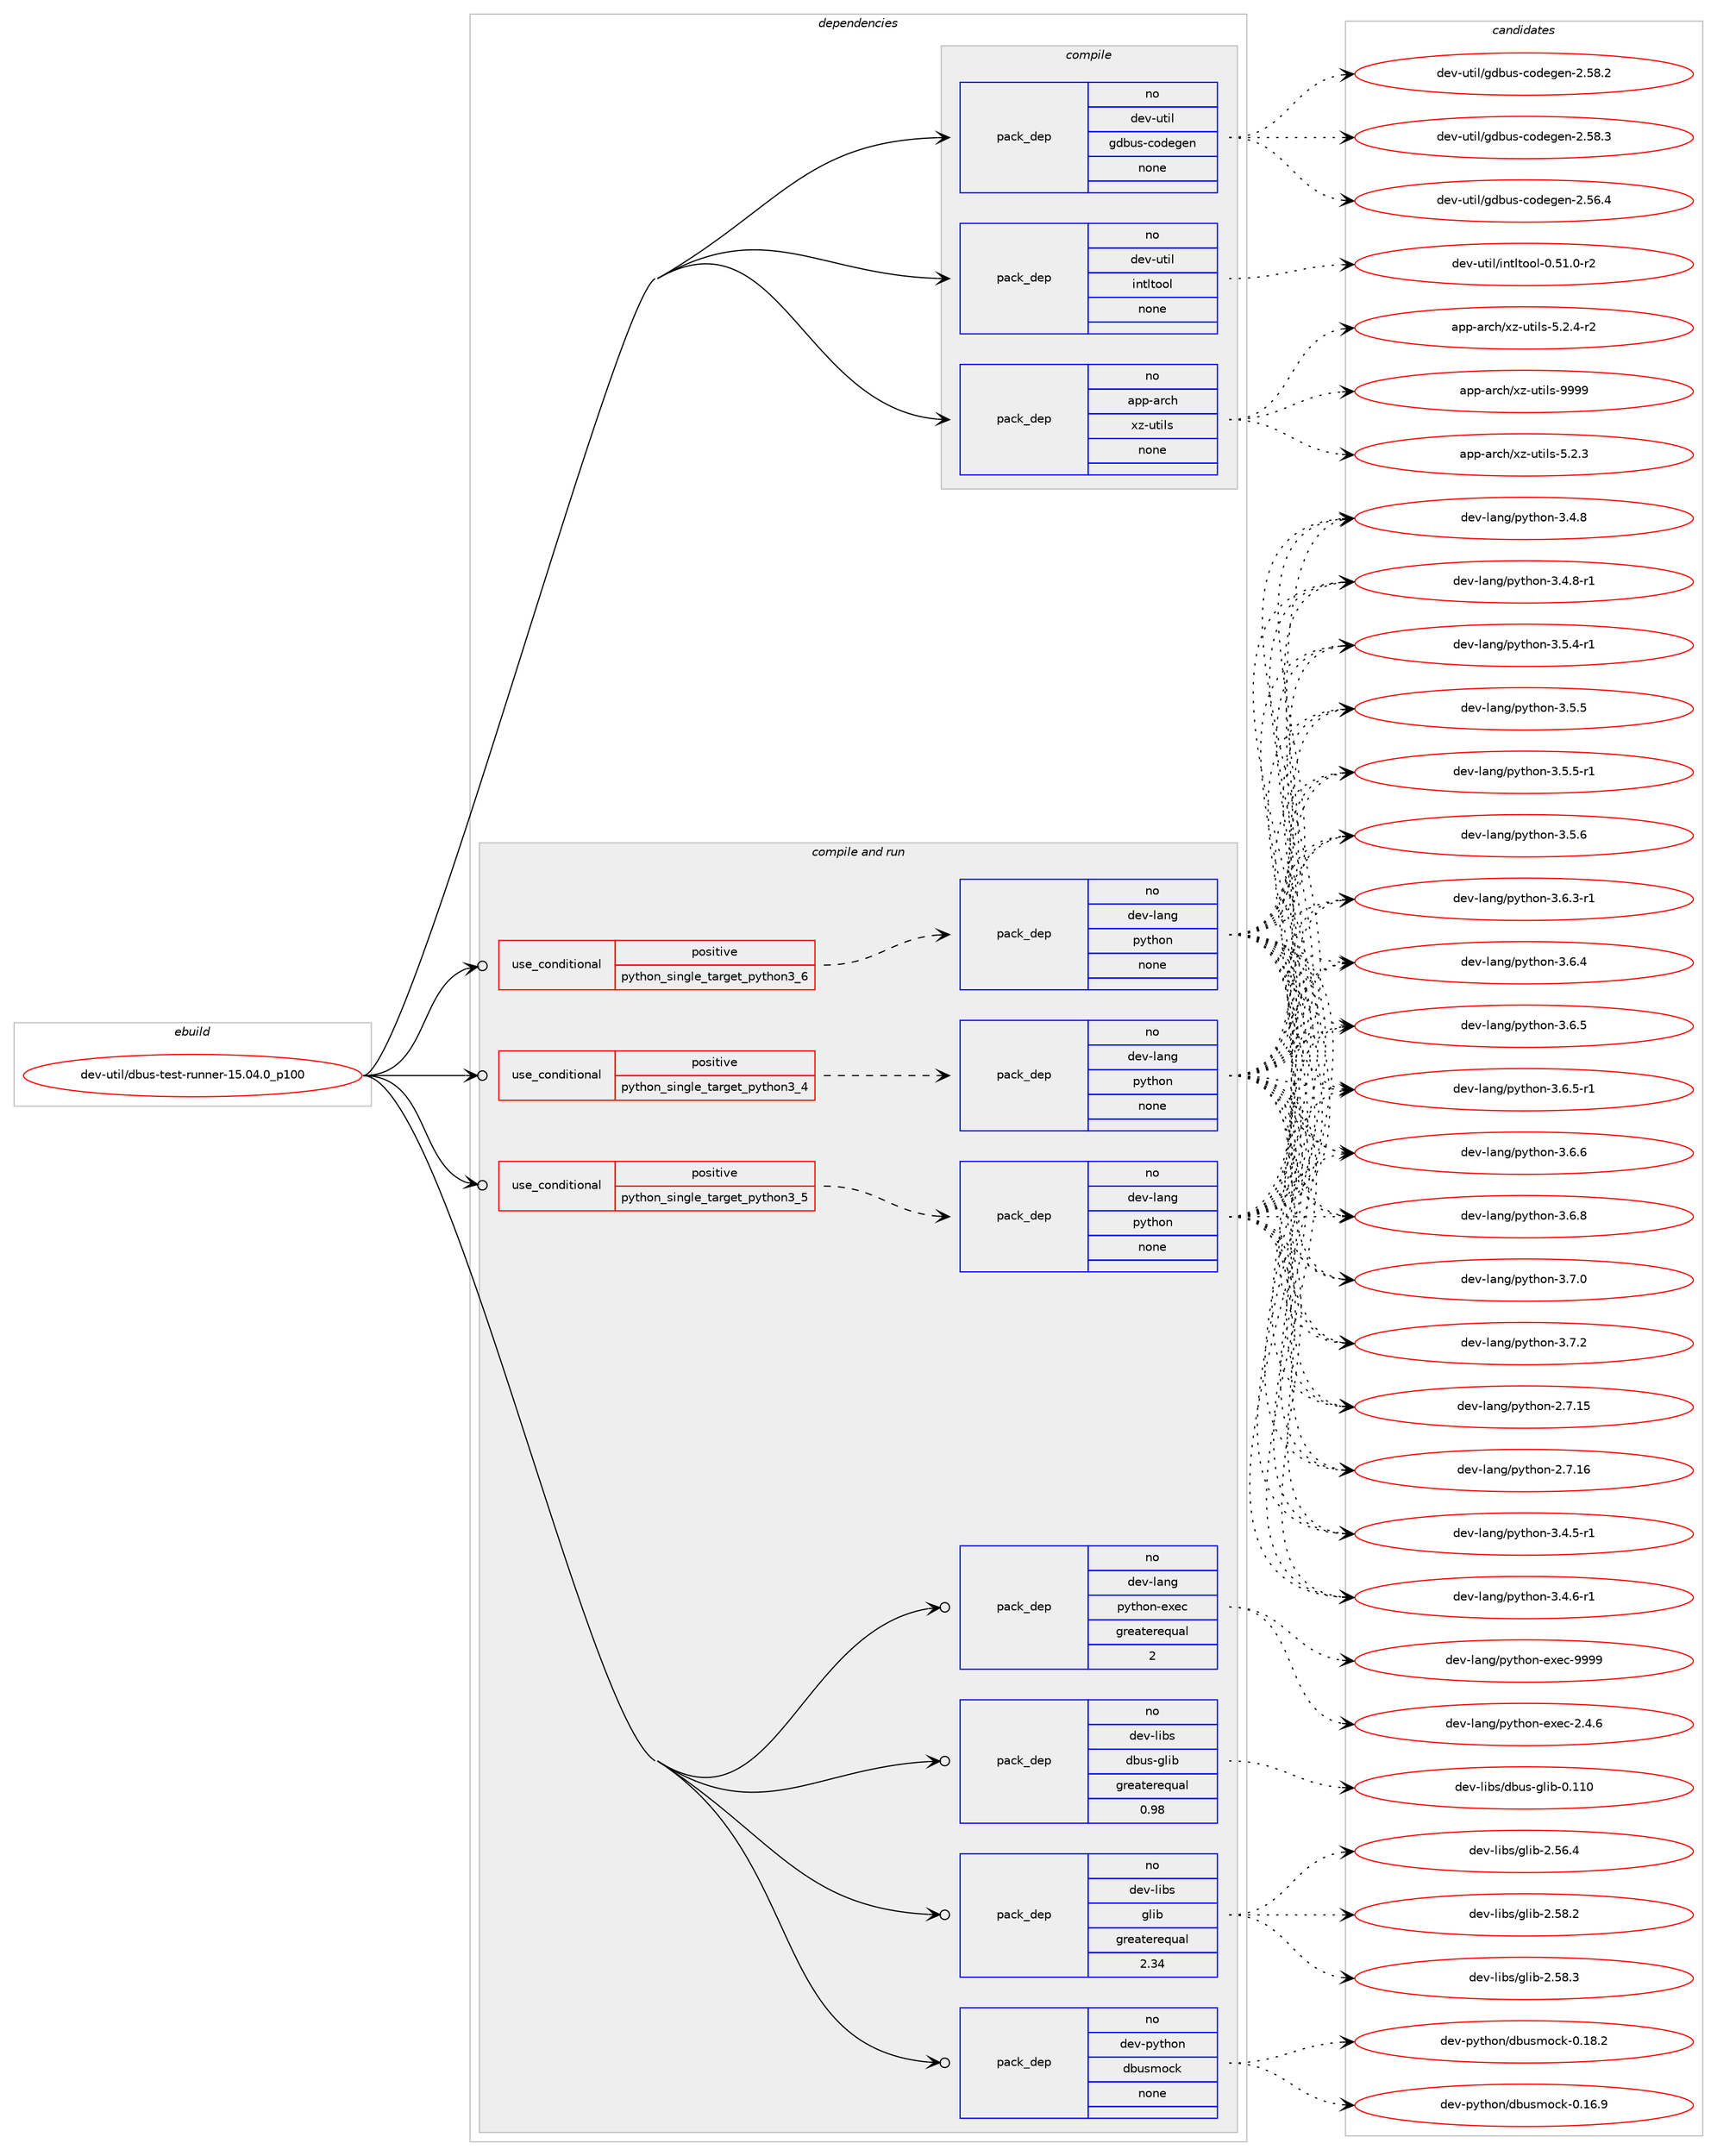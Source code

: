 digraph prolog {

# *************
# Graph options
# *************

newrank=true;
concentrate=true;
compound=true;
graph [rankdir=LR,fontname=Helvetica,fontsize=10,ranksep=1.5];#, ranksep=2.5, nodesep=0.2];
edge  [arrowhead=vee];
node  [fontname=Helvetica,fontsize=10];

# **********
# The ebuild
# **********

subgraph cluster_leftcol {
color=gray;
rank=same;
label=<<i>ebuild</i>>;
id [label="dev-util/dbus-test-runner-15.04.0_p100", color=red, width=4, href="../dev-util/dbus-test-runner-15.04.0_p100.svg"];
}

# ****************
# The dependencies
# ****************

subgraph cluster_midcol {
color=gray;
label=<<i>dependencies</i>>;
subgraph cluster_compile {
fillcolor="#eeeeee";
style=filled;
label=<<i>compile</i>>;
subgraph pack1096508 {
dependency1544229 [label=<<TABLE BORDER="0" CELLBORDER="1" CELLSPACING="0" CELLPADDING="4" WIDTH="220"><TR><TD ROWSPAN="6" CELLPADDING="30">pack_dep</TD></TR><TR><TD WIDTH="110">no</TD></TR><TR><TD>app-arch</TD></TR><TR><TD>xz-utils</TD></TR><TR><TD>none</TD></TR><TR><TD></TD></TR></TABLE>>, shape=none, color=blue];
}
id:e -> dependency1544229:w [weight=20,style="solid",arrowhead="vee"];
subgraph pack1096509 {
dependency1544230 [label=<<TABLE BORDER="0" CELLBORDER="1" CELLSPACING="0" CELLPADDING="4" WIDTH="220"><TR><TD ROWSPAN="6" CELLPADDING="30">pack_dep</TD></TR><TR><TD WIDTH="110">no</TD></TR><TR><TD>dev-util</TD></TR><TR><TD>gdbus-codegen</TD></TR><TR><TD>none</TD></TR><TR><TD></TD></TR></TABLE>>, shape=none, color=blue];
}
id:e -> dependency1544230:w [weight=20,style="solid",arrowhead="vee"];
subgraph pack1096510 {
dependency1544231 [label=<<TABLE BORDER="0" CELLBORDER="1" CELLSPACING="0" CELLPADDING="4" WIDTH="220"><TR><TD ROWSPAN="6" CELLPADDING="30">pack_dep</TD></TR><TR><TD WIDTH="110">no</TD></TR><TR><TD>dev-util</TD></TR><TR><TD>intltool</TD></TR><TR><TD>none</TD></TR><TR><TD></TD></TR></TABLE>>, shape=none, color=blue];
}
id:e -> dependency1544231:w [weight=20,style="solid",arrowhead="vee"];
}
subgraph cluster_compileandrun {
fillcolor="#eeeeee";
style=filled;
label=<<i>compile and run</i>>;
subgraph cond424099 {
dependency1544232 [label=<<TABLE BORDER="0" CELLBORDER="1" CELLSPACING="0" CELLPADDING="4"><TR><TD ROWSPAN="3" CELLPADDING="10">use_conditional</TD></TR><TR><TD>positive</TD></TR><TR><TD>python_single_target_python3_4</TD></TR></TABLE>>, shape=none, color=red];
subgraph pack1096511 {
dependency1544233 [label=<<TABLE BORDER="0" CELLBORDER="1" CELLSPACING="0" CELLPADDING="4" WIDTH="220"><TR><TD ROWSPAN="6" CELLPADDING="30">pack_dep</TD></TR><TR><TD WIDTH="110">no</TD></TR><TR><TD>dev-lang</TD></TR><TR><TD>python</TD></TR><TR><TD>none</TD></TR><TR><TD></TD></TR></TABLE>>, shape=none, color=blue];
}
dependency1544232:e -> dependency1544233:w [weight=20,style="dashed",arrowhead="vee"];
}
id:e -> dependency1544232:w [weight=20,style="solid",arrowhead="odotvee"];
subgraph cond424100 {
dependency1544234 [label=<<TABLE BORDER="0" CELLBORDER="1" CELLSPACING="0" CELLPADDING="4"><TR><TD ROWSPAN="3" CELLPADDING="10">use_conditional</TD></TR><TR><TD>positive</TD></TR><TR><TD>python_single_target_python3_5</TD></TR></TABLE>>, shape=none, color=red];
subgraph pack1096512 {
dependency1544235 [label=<<TABLE BORDER="0" CELLBORDER="1" CELLSPACING="0" CELLPADDING="4" WIDTH="220"><TR><TD ROWSPAN="6" CELLPADDING="30">pack_dep</TD></TR><TR><TD WIDTH="110">no</TD></TR><TR><TD>dev-lang</TD></TR><TR><TD>python</TD></TR><TR><TD>none</TD></TR><TR><TD></TD></TR></TABLE>>, shape=none, color=blue];
}
dependency1544234:e -> dependency1544235:w [weight=20,style="dashed",arrowhead="vee"];
}
id:e -> dependency1544234:w [weight=20,style="solid",arrowhead="odotvee"];
subgraph cond424101 {
dependency1544236 [label=<<TABLE BORDER="0" CELLBORDER="1" CELLSPACING="0" CELLPADDING="4"><TR><TD ROWSPAN="3" CELLPADDING="10">use_conditional</TD></TR><TR><TD>positive</TD></TR><TR><TD>python_single_target_python3_6</TD></TR></TABLE>>, shape=none, color=red];
subgraph pack1096513 {
dependency1544237 [label=<<TABLE BORDER="0" CELLBORDER="1" CELLSPACING="0" CELLPADDING="4" WIDTH="220"><TR><TD ROWSPAN="6" CELLPADDING="30">pack_dep</TD></TR><TR><TD WIDTH="110">no</TD></TR><TR><TD>dev-lang</TD></TR><TR><TD>python</TD></TR><TR><TD>none</TD></TR><TR><TD></TD></TR></TABLE>>, shape=none, color=blue];
}
dependency1544236:e -> dependency1544237:w [weight=20,style="dashed",arrowhead="vee"];
}
id:e -> dependency1544236:w [weight=20,style="solid",arrowhead="odotvee"];
subgraph pack1096514 {
dependency1544238 [label=<<TABLE BORDER="0" CELLBORDER="1" CELLSPACING="0" CELLPADDING="4" WIDTH="220"><TR><TD ROWSPAN="6" CELLPADDING="30">pack_dep</TD></TR><TR><TD WIDTH="110">no</TD></TR><TR><TD>dev-lang</TD></TR><TR><TD>python-exec</TD></TR><TR><TD>greaterequal</TD></TR><TR><TD>2</TD></TR></TABLE>>, shape=none, color=blue];
}
id:e -> dependency1544238:w [weight=20,style="solid",arrowhead="odotvee"];
subgraph pack1096515 {
dependency1544239 [label=<<TABLE BORDER="0" CELLBORDER="1" CELLSPACING="0" CELLPADDING="4" WIDTH="220"><TR><TD ROWSPAN="6" CELLPADDING="30">pack_dep</TD></TR><TR><TD WIDTH="110">no</TD></TR><TR><TD>dev-libs</TD></TR><TR><TD>dbus-glib</TD></TR><TR><TD>greaterequal</TD></TR><TR><TD>0.98</TD></TR></TABLE>>, shape=none, color=blue];
}
id:e -> dependency1544239:w [weight=20,style="solid",arrowhead="odotvee"];
subgraph pack1096516 {
dependency1544240 [label=<<TABLE BORDER="0" CELLBORDER="1" CELLSPACING="0" CELLPADDING="4" WIDTH="220"><TR><TD ROWSPAN="6" CELLPADDING="30">pack_dep</TD></TR><TR><TD WIDTH="110">no</TD></TR><TR><TD>dev-libs</TD></TR><TR><TD>glib</TD></TR><TR><TD>greaterequal</TD></TR><TR><TD>2.34</TD></TR></TABLE>>, shape=none, color=blue];
}
id:e -> dependency1544240:w [weight=20,style="solid",arrowhead="odotvee"];
subgraph pack1096517 {
dependency1544241 [label=<<TABLE BORDER="0" CELLBORDER="1" CELLSPACING="0" CELLPADDING="4" WIDTH="220"><TR><TD ROWSPAN="6" CELLPADDING="30">pack_dep</TD></TR><TR><TD WIDTH="110">no</TD></TR><TR><TD>dev-python</TD></TR><TR><TD>dbusmock</TD></TR><TR><TD>none</TD></TR><TR><TD></TD></TR></TABLE>>, shape=none, color=blue];
}
id:e -> dependency1544241:w [weight=20,style="solid",arrowhead="odotvee"];
}
subgraph cluster_run {
fillcolor="#eeeeee";
style=filled;
label=<<i>run</i>>;
}
}

# **************
# The candidates
# **************

subgraph cluster_choices {
rank=same;
color=gray;
label=<<i>candidates</i>>;

subgraph choice1096508 {
color=black;
nodesep=1;
choice971121124597114991044712012245117116105108115455346504651 [label="app-arch/xz-utils-5.2.3", color=red, width=4,href="../app-arch/xz-utils-5.2.3.svg"];
choice9711211245971149910447120122451171161051081154553465046524511450 [label="app-arch/xz-utils-5.2.4-r2", color=red, width=4,href="../app-arch/xz-utils-5.2.4-r2.svg"];
choice9711211245971149910447120122451171161051081154557575757 [label="app-arch/xz-utils-9999", color=red, width=4,href="../app-arch/xz-utils-9999.svg"];
dependency1544229:e -> choice971121124597114991044712012245117116105108115455346504651:w [style=dotted,weight="100"];
dependency1544229:e -> choice9711211245971149910447120122451171161051081154553465046524511450:w [style=dotted,weight="100"];
dependency1544229:e -> choice9711211245971149910447120122451171161051081154557575757:w [style=dotted,weight="100"];
}
subgraph choice1096509 {
color=black;
nodesep=1;
choice100101118451171161051084710310098117115459911110010110310111045504653544652 [label="dev-util/gdbus-codegen-2.56.4", color=red, width=4,href="../dev-util/gdbus-codegen-2.56.4.svg"];
choice100101118451171161051084710310098117115459911110010110310111045504653564650 [label="dev-util/gdbus-codegen-2.58.2", color=red, width=4,href="../dev-util/gdbus-codegen-2.58.2.svg"];
choice100101118451171161051084710310098117115459911110010110310111045504653564651 [label="dev-util/gdbus-codegen-2.58.3", color=red, width=4,href="../dev-util/gdbus-codegen-2.58.3.svg"];
dependency1544230:e -> choice100101118451171161051084710310098117115459911110010110310111045504653544652:w [style=dotted,weight="100"];
dependency1544230:e -> choice100101118451171161051084710310098117115459911110010110310111045504653564650:w [style=dotted,weight="100"];
dependency1544230:e -> choice100101118451171161051084710310098117115459911110010110310111045504653564651:w [style=dotted,weight="100"];
}
subgraph choice1096510 {
color=black;
nodesep=1;
choice1001011184511711610510847105110116108116111111108454846534946484511450 [label="dev-util/intltool-0.51.0-r2", color=red, width=4,href="../dev-util/intltool-0.51.0-r2.svg"];
dependency1544231:e -> choice1001011184511711610510847105110116108116111111108454846534946484511450:w [style=dotted,weight="100"];
}
subgraph choice1096511 {
color=black;
nodesep=1;
choice10010111845108971101034711212111610411111045504655464953 [label="dev-lang/python-2.7.15", color=red, width=4,href="../dev-lang/python-2.7.15.svg"];
choice10010111845108971101034711212111610411111045504655464954 [label="dev-lang/python-2.7.16", color=red, width=4,href="../dev-lang/python-2.7.16.svg"];
choice1001011184510897110103471121211161041111104551465246534511449 [label="dev-lang/python-3.4.5-r1", color=red, width=4,href="../dev-lang/python-3.4.5-r1.svg"];
choice1001011184510897110103471121211161041111104551465246544511449 [label="dev-lang/python-3.4.6-r1", color=red, width=4,href="../dev-lang/python-3.4.6-r1.svg"];
choice100101118451089711010347112121116104111110455146524656 [label="dev-lang/python-3.4.8", color=red, width=4,href="../dev-lang/python-3.4.8.svg"];
choice1001011184510897110103471121211161041111104551465246564511449 [label="dev-lang/python-3.4.8-r1", color=red, width=4,href="../dev-lang/python-3.4.8-r1.svg"];
choice1001011184510897110103471121211161041111104551465346524511449 [label="dev-lang/python-3.5.4-r1", color=red, width=4,href="../dev-lang/python-3.5.4-r1.svg"];
choice100101118451089711010347112121116104111110455146534653 [label="dev-lang/python-3.5.5", color=red, width=4,href="../dev-lang/python-3.5.5.svg"];
choice1001011184510897110103471121211161041111104551465346534511449 [label="dev-lang/python-3.5.5-r1", color=red, width=4,href="../dev-lang/python-3.5.5-r1.svg"];
choice100101118451089711010347112121116104111110455146534654 [label="dev-lang/python-3.5.6", color=red, width=4,href="../dev-lang/python-3.5.6.svg"];
choice1001011184510897110103471121211161041111104551465446514511449 [label="dev-lang/python-3.6.3-r1", color=red, width=4,href="../dev-lang/python-3.6.3-r1.svg"];
choice100101118451089711010347112121116104111110455146544652 [label="dev-lang/python-3.6.4", color=red, width=4,href="../dev-lang/python-3.6.4.svg"];
choice100101118451089711010347112121116104111110455146544653 [label="dev-lang/python-3.6.5", color=red, width=4,href="../dev-lang/python-3.6.5.svg"];
choice1001011184510897110103471121211161041111104551465446534511449 [label="dev-lang/python-3.6.5-r1", color=red, width=4,href="../dev-lang/python-3.6.5-r1.svg"];
choice100101118451089711010347112121116104111110455146544654 [label="dev-lang/python-3.6.6", color=red, width=4,href="../dev-lang/python-3.6.6.svg"];
choice100101118451089711010347112121116104111110455146544656 [label="dev-lang/python-3.6.8", color=red, width=4,href="../dev-lang/python-3.6.8.svg"];
choice100101118451089711010347112121116104111110455146554648 [label="dev-lang/python-3.7.0", color=red, width=4,href="../dev-lang/python-3.7.0.svg"];
choice100101118451089711010347112121116104111110455146554650 [label="dev-lang/python-3.7.2", color=red, width=4,href="../dev-lang/python-3.7.2.svg"];
dependency1544233:e -> choice10010111845108971101034711212111610411111045504655464953:w [style=dotted,weight="100"];
dependency1544233:e -> choice10010111845108971101034711212111610411111045504655464954:w [style=dotted,weight="100"];
dependency1544233:e -> choice1001011184510897110103471121211161041111104551465246534511449:w [style=dotted,weight="100"];
dependency1544233:e -> choice1001011184510897110103471121211161041111104551465246544511449:w [style=dotted,weight="100"];
dependency1544233:e -> choice100101118451089711010347112121116104111110455146524656:w [style=dotted,weight="100"];
dependency1544233:e -> choice1001011184510897110103471121211161041111104551465246564511449:w [style=dotted,weight="100"];
dependency1544233:e -> choice1001011184510897110103471121211161041111104551465346524511449:w [style=dotted,weight="100"];
dependency1544233:e -> choice100101118451089711010347112121116104111110455146534653:w [style=dotted,weight="100"];
dependency1544233:e -> choice1001011184510897110103471121211161041111104551465346534511449:w [style=dotted,weight="100"];
dependency1544233:e -> choice100101118451089711010347112121116104111110455146534654:w [style=dotted,weight="100"];
dependency1544233:e -> choice1001011184510897110103471121211161041111104551465446514511449:w [style=dotted,weight="100"];
dependency1544233:e -> choice100101118451089711010347112121116104111110455146544652:w [style=dotted,weight="100"];
dependency1544233:e -> choice100101118451089711010347112121116104111110455146544653:w [style=dotted,weight="100"];
dependency1544233:e -> choice1001011184510897110103471121211161041111104551465446534511449:w [style=dotted,weight="100"];
dependency1544233:e -> choice100101118451089711010347112121116104111110455146544654:w [style=dotted,weight="100"];
dependency1544233:e -> choice100101118451089711010347112121116104111110455146544656:w [style=dotted,weight="100"];
dependency1544233:e -> choice100101118451089711010347112121116104111110455146554648:w [style=dotted,weight="100"];
dependency1544233:e -> choice100101118451089711010347112121116104111110455146554650:w [style=dotted,weight="100"];
}
subgraph choice1096512 {
color=black;
nodesep=1;
choice10010111845108971101034711212111610411111045504655464953 [label="dev-lang/python-2.7.15", color=red, width=4,href="../dev-lang/python-2.7.15.svg"];
choice10010111845108971101034711212111610411111045504655464954 [label="dev-lang/python-2.7.16", color=red, width=4,href="../dev-lang/python-2.7.16.svg"];
choice1001011184510897110103471121211161041111104551465246534511449 [label="dev-lang/python-3.4.5-r1", color=red, width=4,href="../dev-lang/python-3.4.5-r1.svg"];
choice1001011184510897110103471121211161041111104551465246544511449 [label="dev-lang/python-3.4.6-r1", color=red, width=4,href="../dev-lang/python-3.4.6-r1.svg"];
choice100101118451089711010347112121116104111110455146524656 [label="dev-lang/python-3.4.8", color=red, width=4,href="../dev-lang/python-3.4.8.svg"];
choice1001011184510897110103471121211161041111104551465246564511449 [label="dev-lang/python-3.4.8-r1", color=red, width=4,href="../dev-lang/python-3.4.8-r1.svg"];
choice1001011184510897110103471121211161041111104551465346524511449 [label="dev-lang/python-3.5.4-r1", color=red, width=4,href="../dev-lang/python-3.5.4-r1.svg"];
choice100101118451089711010347112121116104111110455146534653 [label="dev-lang/python-3.5.5", color=red, width=4,href="../dev-lang/python-3.5.5.svg"];
choice1001011184510897110103471121211161041111104551465346534511449 [label="dev-lang/python-3.5.5-r1", color=red, width=4,href="../dev-lang/python-3.5.5-r1.svg"];
choice100101118451089711010347112121116104111110455146534654 [label="dev-lang/python-3.5.6", color=red, width=4,href="../dev-lang/python-3.5.6.svg"];
choice1001011184510897110103471121211161041111104551465446514511449 [label="dev-lang/python-3.6.3-r1", color=red, width=4,href="../dev-lang/python-3.6.3-r1.svg"];
choice100101118451089711010347112121116104111110455146544652 [label="dev-lang/python-3.6.4", color=red, width=4,href="../dev-lang/python-3.6.4.svg"];
choice100101118451089711010347112121116104111110455146544653 [label="dev-lang/python-3.6.5", color=red, width=4,href="../dev-lang/python-3.6.5.svg"];
choice1001011184510897110103471121211161041111104551465446534511449 [label="dev-lang/python-3.6.5-r1", color=red, width=4,href="../dev-lang/python-3.6.5-r1.svg"];
choice100101118451089711010347112121116104111110455146544654 [label="dev-lang/python-3.6.6", color=red, width=4,href="../dev-lang/python-3.6.6.svg"];
choice100101118451089711010347112121116104111110455146544656 [label="dev-lang/python-3.6.8", color=red, width=4,href="../dev-lang/python-3.6.8.svg"];
choice100101118451089711010347112121116104111110455146554648 [label="dev-lang/python-3.7.0", color=red, width=4,href="../dev-lang/python-3.7.0.svg"];
choice100101118451089711010347112121116104111110455146554650 [label="dev-lang/python-3.7.2", color=red, width=4,href="../dev-lang/python-3.7.2.svg"];
dependency1544235:e -> choice10010111845108971101034711212111610411111045504655464953:w [style=dotted,weight="100"];
dependency1544235:e -> choice10010111845108971101034711212111610411111045504655464954:w [style=dotted,weight="100"];
dependency1544235:e -> choice1001011184510897110103471121211161041111104551465246534511449:w [style=dotted,weight="100"];
dependency1544235:e -> choice1001011184510897110103471121211161041111104551465246544511449:w [style=dotted,weight="100"];
dependency1544235:e -> choice100101118451089711010347112121116104111110455146524656:w [style=dotted,weight="100"];
dependency1544235:e -> choice1001011184510897110103471121211161041111104551465246564511449:w [style=dotted,weight="100"];
dependency1544235:e -> choice1001011184510897110103471121211161041111104551465346524511449:w [style=dotted,weight="100"];
dependency1544235:e -> choice100101118451089711010347112121116104111110455146534653:w [style=dotted,weight="100"];
dependency1544235:e -> choice1001011184510897110103471121211161041111104551465346534511449:w [style=dotted,weight="100"];
dependency1544235:e -> choice100101118451089711010347112121116104111110455146534654:w [style=dotted,weight="100"];
dependency1544235:e -> choice1001011184510897110103471121211161041111104551465446514511449:w [style=dotted,weight="100"];
dependency1544235:e -> choice100101118451089711010347112121116104111110455146544652:w [style=dotted,weight="100"];
dependency1544235:e -> choice100101118451089711010347112121116104111110455146544653:w [style=dotted,weight="100"];
dependency1544235:e -> choice1001011184510897110103471121211161041111104551465446534511449:w [style=dotted,weight="100"];
dependency1544235:e -> choice100101118451089711010347112121116104111110455146544654:w [style=dotted,weight="100"];
dependency1544235:e -> choice100101118451089711010347112121116104111110455146544656:w [style=dotted,weight="100"];
dependency1544235:e -> choice100101118451089711010347112121116104111110455146554648:w [style=dotted,weight="100"];
dependency1544235:e -> choice100101118451089711010347112121116104111110455146554650:w [style=dotted,weight="100"];
}
subgraph choice1096513 {
color=black;
nodesep=1;
choice10010111845108971101034711212111610411111045504655464953 [label="dev-lang/python-2.7.15", color=red, width=4,href="../dev-lang/python-2.7.15.svg"];
choice10010111845108971101034711212111610411111045504655464954 [label="dev-lang/python-2.7.16", color=red, width=4,href="../dev-lang/python-2.7.16.svg"];
choice1001011184510897110103471121211161041111104551465246534511449 [label="dev-lang/python-3.4.5-r1", color=red, width=4,href="../dev-lang/python-3.4.5-r1.svg"];
choice1001011184510897110103471121211161041111104551465246544511449 [label="dev-lang/python-3.4.6-r1", color=red, width=4,href="../dev-lang/python-3.4.6-r1.svg"];
choice100101118451089711010347112121116104111110455146524656 [label="dev-lang/python-3.4.8", color=red, width=4,href="../dev-lang/python-3.4.8.svg"];
choice1001011184510897110103471121211161041111104551465246564511449 [label="dev-lang/python-3.4.8-r1", color=red, width=4,href="../dev-lang/python-3.4.8-r1.svg"];
choice1001011184510897110103471121211161041111104551465346524511449 [label="dev-lang/python-3.5.4-r1", color=red, width=4,href="../dev-lang/python-3.5.4-r1.svg"];
choice100101118451089711010347112121116104111110455146534653 [label="dev-lang/python-3.5.5", color=red, width=4,href="../dev-lang/python-3.5.5.svg"];
choice1001011184510897110103471121211161041111104551465346534511449 [label="dev-lang/python-3.5.5-r1", color=red, width=4,href="../dev-lang/python-3.5.5-r1.svg"];
choice100101118451089711010347112121116104111110455146534654 [label="dev-lang/python-3.5.6", color=red, width=4,href="../dev-lang/python-3.5.6.svg"];
choice1001011184510897110103471121211161041111104551465446514511449 [label="dev-lang/python-3.6.3-r1", color=red, width=4,href="../dev-lang/python-3.6.3-r1.svg"];
choice100101118451089711010347112121116104111110455146544652 [label="dev-lang/python-3.6.4", color=red, width=4,href="../dev-lang/python-3.6.4.svg"];
choice100101118451089711010347112121116104111110455146544653 [label="dev-lang/python-3.6.5", color=red, width=4,href="../dev-lang/python-3.6.5.svg"];
choice1001011184510897110103471121211161041111104551465446534511449 [label="dev-lang/python-3.6.5-r1", color=red, width=4,href="../dev-lang/python-3.6.5-r1.svg"];
choice100101118451089711010347112121116104111110455146544654 [label="dev-lang/python-3.6.6", color=red, width=4,href="../dev-lang/python-3.6.6.svg"];
choice100101118451089711010347112121116104111110455146544656 [label="dev-lang/python-3.6.8", color=red, width=4,href="../dev-lang/python-3.6.8.svg"];
choice100101118451089711010347112121116104111110455146554648 [label="dev-lang/python-3.7.0", color=red, width=4,href="../dev-lang/python-3.7.0.svg"];
choice100101118451089711010347112121116104111110455146554650 [label="dev-lang/python-3.7.2", color=red, width=4,href="../dev-lang/python-3.7.2.svg"];
dependency1544237:e -> choice10010111845108971101034711212111610411111045504655464953:w [style=dotted,weight="100"];
dependency1544237:e -> choice10010111845108971101034711212111610411111045504655464954:w [style=dotted,weight="100"];
dependency1544237:e -> choice1001011184510897110103471121211161041111104551465246534511449:w [style=dotted,weight="100"];
dependency1544237:e -> choice1001011184510897110103471121211161041111104551465246544511449:w [style=dotted,weight="100"];
dependency1544237:e -> choice100101118451089711010347112121116104111110455146524656:w [style=dotted,weight="100"];
dependency1544237:e -> choice1001011184510897110103471121211161041111104551465246564511449:w [style=dotted,weight="100"];
dependency1544237:e -> choice1001011184510897110103471121211161041111104551465346524511449:w [style=dotted,weight="100"];
dependency1544237:e -> choice100101118451089711010347112121116104111110455146534653:w [style=dotted,weight="100"];
dependency1544237:e -> choice1001011184510897110103471121211161041111104551465346534511449:w [style=dotted,weight="100"];
dependency1544237:e -> choice100101118451089711010347112121116104111110455146534654:w [style=dotted,weight="100"];
dependency1544237:e -> choice1001011184510897110103471121211161041111104551465446514511449:w [style=dotted,weight="100"];
dependency1544237:e -> choice100101118451089711010347112121116104111110455146544652:w [style=dotted,weight="100"];
dependency1544237:e -> choice100101118451089711010347112121116104111110455146544653:w [style=dotted,weight="100"];
dependency1544237:e -> choice1001011184510897110103471121211161041111104551465446534511449:w [style=dotted,weight="100"];
dependency1544237:e -> choice100101118451089711010347112121116104111110455146544654:w [style=dotted,weight="100"];
dependency1544237:e -> choice100101118451089711010347112121116104111110455146544656:w [style=dotted,weight="100"];
dependency1544237:e -> choice100101118451089711010347112121116104111110455146554648:w [style=dotted,weight="100"];
dependency1544237:e -> choice100101118451089711010347112121116104111110455146554650:w [style=dotted,weight="100"];
}
subgraph choice1096514 {
color=black;
nodesep=1;
choice1001011184510897110103471121211161041111104510112010199455046524654 [label="dev-lang/python-exec-2.4.6", color=red, width=4,href="../dev-lang/python-exec-2.4.6.svg"];
choice10010111845108971101034711212111610411111045101120101994557575757 [label="dev-lang/python-exec-9999", color=red, width=4,href="../dev-lang/python-exec-9999.svg"];
dependency1544238:e -> choice1001011184510897110103471121211161041111104510112010199455046524654:w [style=dotted,weight="100"];
dependency1544238:e -> choice10010111845108971101034711212111610411111045101120101994557575757:w [style=dotted,weight="100"];
}
subgraph choice1096515 {
color=black;
nodesep=1;
choice100101118451081059811547100981171154510310810598454846494948 [label="dev-libs/dbus-glib-0.110", color=red, width=4,href="../dev-libs/dbus-glib-0.110.svg"];
dependency1544239:e -> choice100101118451081059811547100981171154510310810598454846494948:w [style=dotted,weight="100"];
}
subgraph choice1096516 {
color=black;
nodesep=1;
choice1001011184510810598115471031081059845504653544652 [label="dev-libs/glib-2.56.4", color=red, width=4,href="../dev-libs/glib-2.56.4.svg"];
choice1001011184510810598115471031081059845504653564650 [label="dev-libs/glib-2.58.2", color=red, width=4,href="../dev-libs/glib-2.58.2.svg"];
choice1001011184510810598115471031081059845504653564651 [label="dev-libs/glib-2.58.3", color=red, width=4,href="../dev-libs/glib-2.58.3.svg"];
dependency1544240:e -> choice1001011184510810598115471031081059845504653544652:w [style=dotted,weight="100"];
dependency1544240:e -> choice1001011184510810598115471031081059845504653564650:w [style=dotted,weight="100"];
dependency1544240:e -> choice1001011184510810598115471031081059845504653564651:w [style=dotted,weight="100"];
}
subgraph choice1096517 {
color=black;
nodesep=1;
choice1001011184511212111610411111047100981171151091119910745484649544657 [label="dev-python/dbusmock-0.16.9", color=red, width=4,href="../dev-python/dbusmock-0.16.9.svg"];
choice1001011184511212111610411111047100981171151091119910745484649564650 [label="dev-python/dbusmock-0.18.2", color=red, width=4,href="../dev-python/dbusmock-0.18.2.svg"];
dependency1544241:e -> choice1001011184511212111610411111047100981171151091119910745484649544657:w [style=dotted,weight="100"];
dependency1544241:e -> choice1001011184511212111610411111047100981171151091119910745484649564650:w [style=dotted,weight="100"];
}
}

}
